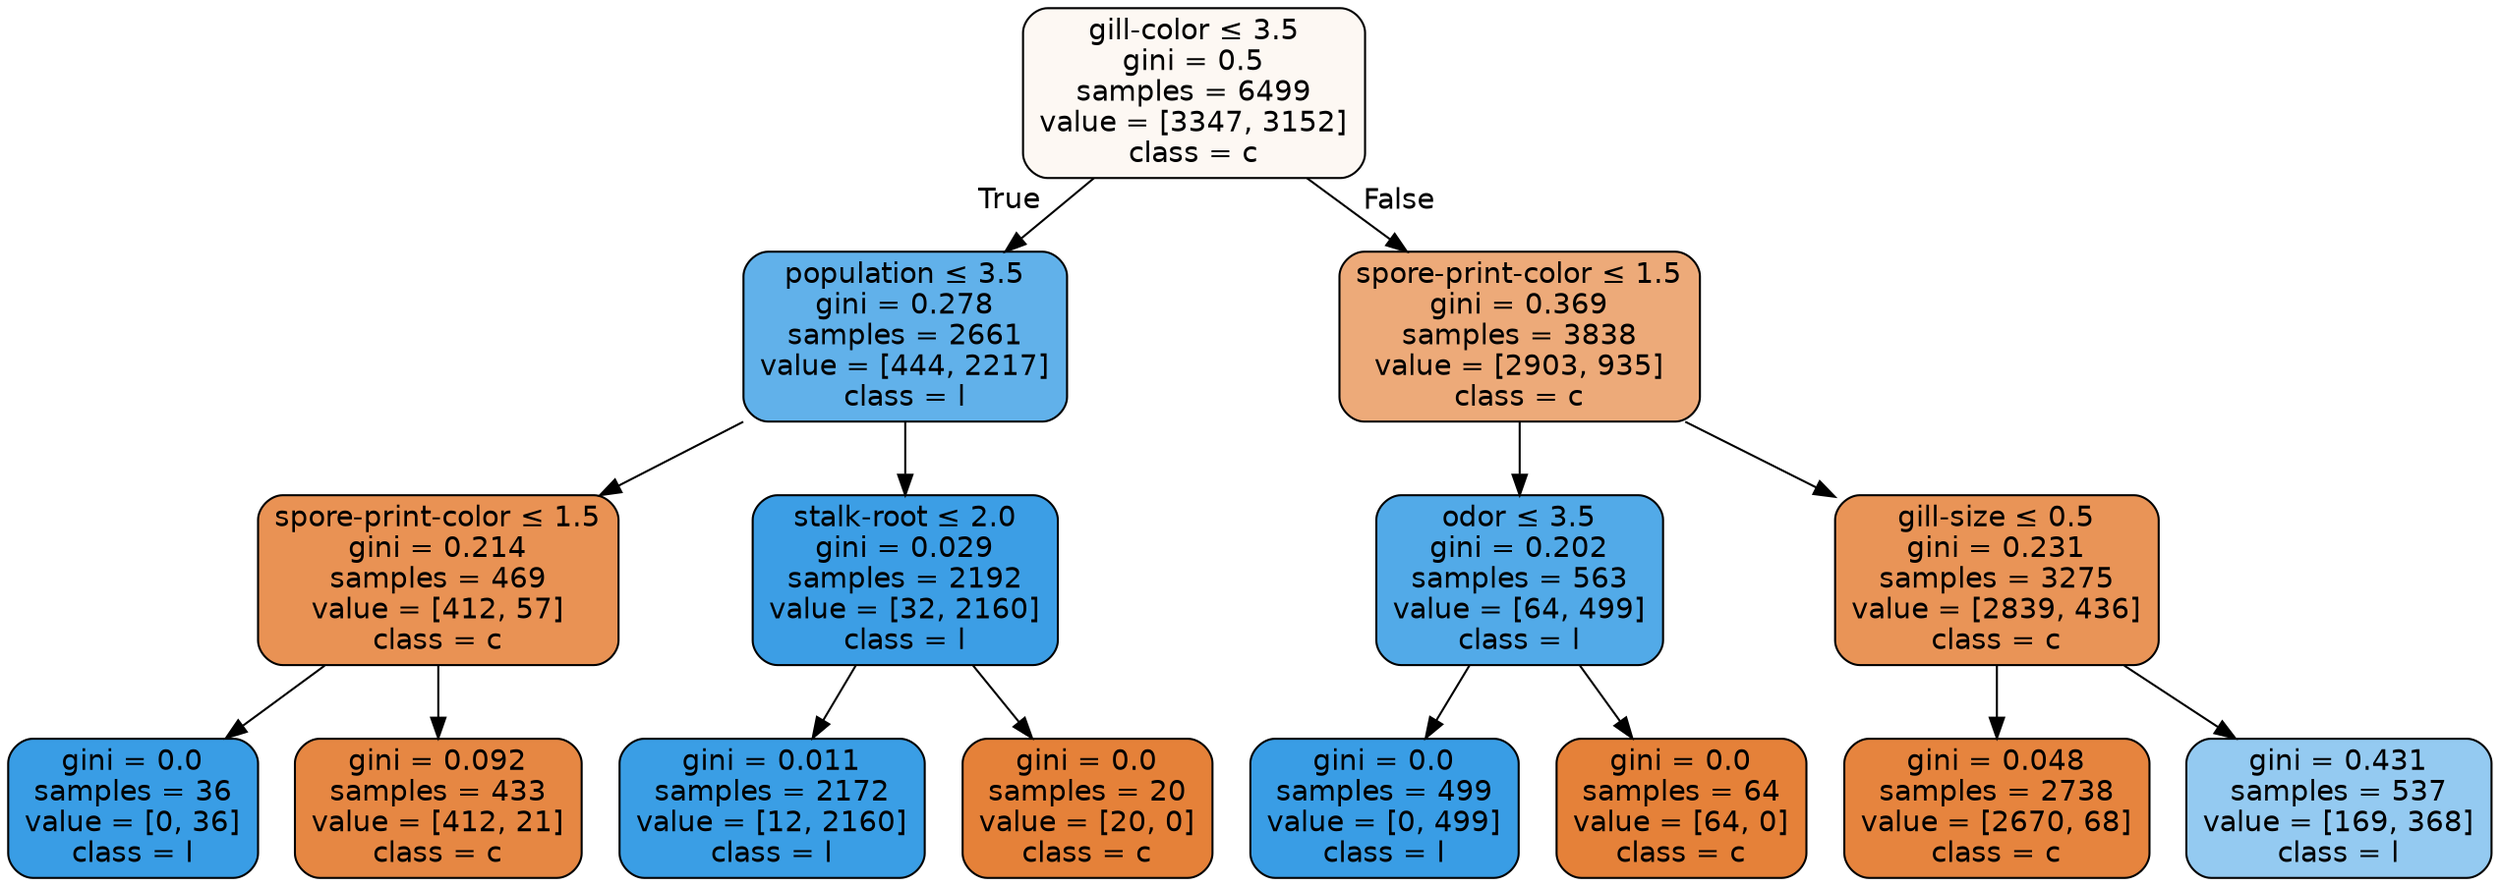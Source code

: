digraph Tree {
node [shape=box, style="filled, rounded", color="black", fontname=helvetica] ;
edge [fontname=helvetica] ;
0 [label=<gill-color &le; 3.5<br/>gini = 0.5<br/>samples = 6499<br/>value = [3347, 3152]<br/>class = c>, fillcolor="#fdf8f3"] ;
1 [label=<population &le; 3.5<br/>gini = 0.278<br/>samples = 2661<br/>value = [444, 2217]<br/>class = l>, fillcolor="#61b1ea"] ;
0 -> 1 [labeldistance=2.5, labelangle=45, headlabel="True"] ;
2 [label=<spore-print-color &le; 1.5<br/>gini = 0.214<br/>samples = 469<br/>value = [412, 57]<br/>class = c>, fillcolor="#e99254"] ;
1 -> 2 ;
3 [label=<gini = 0.0<br/>samples = 36<br/>value = [0, 36]<br/>class = l>, fillcolor="#399de5"] ;
2 -> 3 ;
4 [label=<gini = 0.092<br/>samples = 433<br/>value = [412, 21]<br/>class = c>, fillcolor="#e68743"] ;
2 -> 4 ;
5 [label=<stalk-root &le; 2.0<br/>gini = 0.029<br/>samples = 2192<br/>value = [32, 2160]<br/>class = l>, fillcolor="#3c9ee5"] ;
1 -> 5 ;
6 [label=<gini = 0.011<br/>samples = 2172<br/>value = [12, 2160]<br/>class = l>, fillcolor="#3a9ee5"] ;
5 -> 6 ;
7 [label=<gini = 0.0<br/>samples = 20<br/>value = [20, 0]<br/>class = c>, fillcolor="#e58139"] ;
5 -> 7 ;
8 [label=<spore-print-color &le; 1.5<br/>gini = 0.369<br/>samples = 3838<br/>value = [2903, 935]<br/>class = c>, fillcolor="#edaa79"] ;
0 -> 8 [labeldistance=2.5, labelangle=-45, headlabel="False"] ;
9 [label=<odor &le; 3.5<br/>gini = 0.202<br/>samples = 563<br/>value = [64, 499]<br/>class = l>, fillcolor="#52aae8"] ;
8 -> 9 ;
10 [label=<gini = 0.0<br/>samples = 499<br/>value = [0, 499]<br/>class = l>, fillcolor="#399de5"] ;
9 -> 10 ;
11 [label=<gini = 0.0<br/>samples = 64<br/>value = [64, 0]<br/>class = c>, fillcolor="#e58139"] ;
9 -> 11 ;
12 [label=<gill-size &le; 0.5<br/>gini = 0.231<br/>samples = 3275<br/>value = [2839, 436]<br/>class = c>, fillcolor="#e99457"] ;
8 -> 12 ;
13 [label=<gini = 0.048<br/>samples = 2738<br/>value = [2670, 68]<br/>class = c>, fillcolor="#e6843e"] ;
12 -> 13 ;
14 [label=<gini = 0.431<br/>samples = 537<br/>value = [169, 368]<br/>class = l>, fillcolor="#94caf1"] ;
12 -> 14 ;
}
